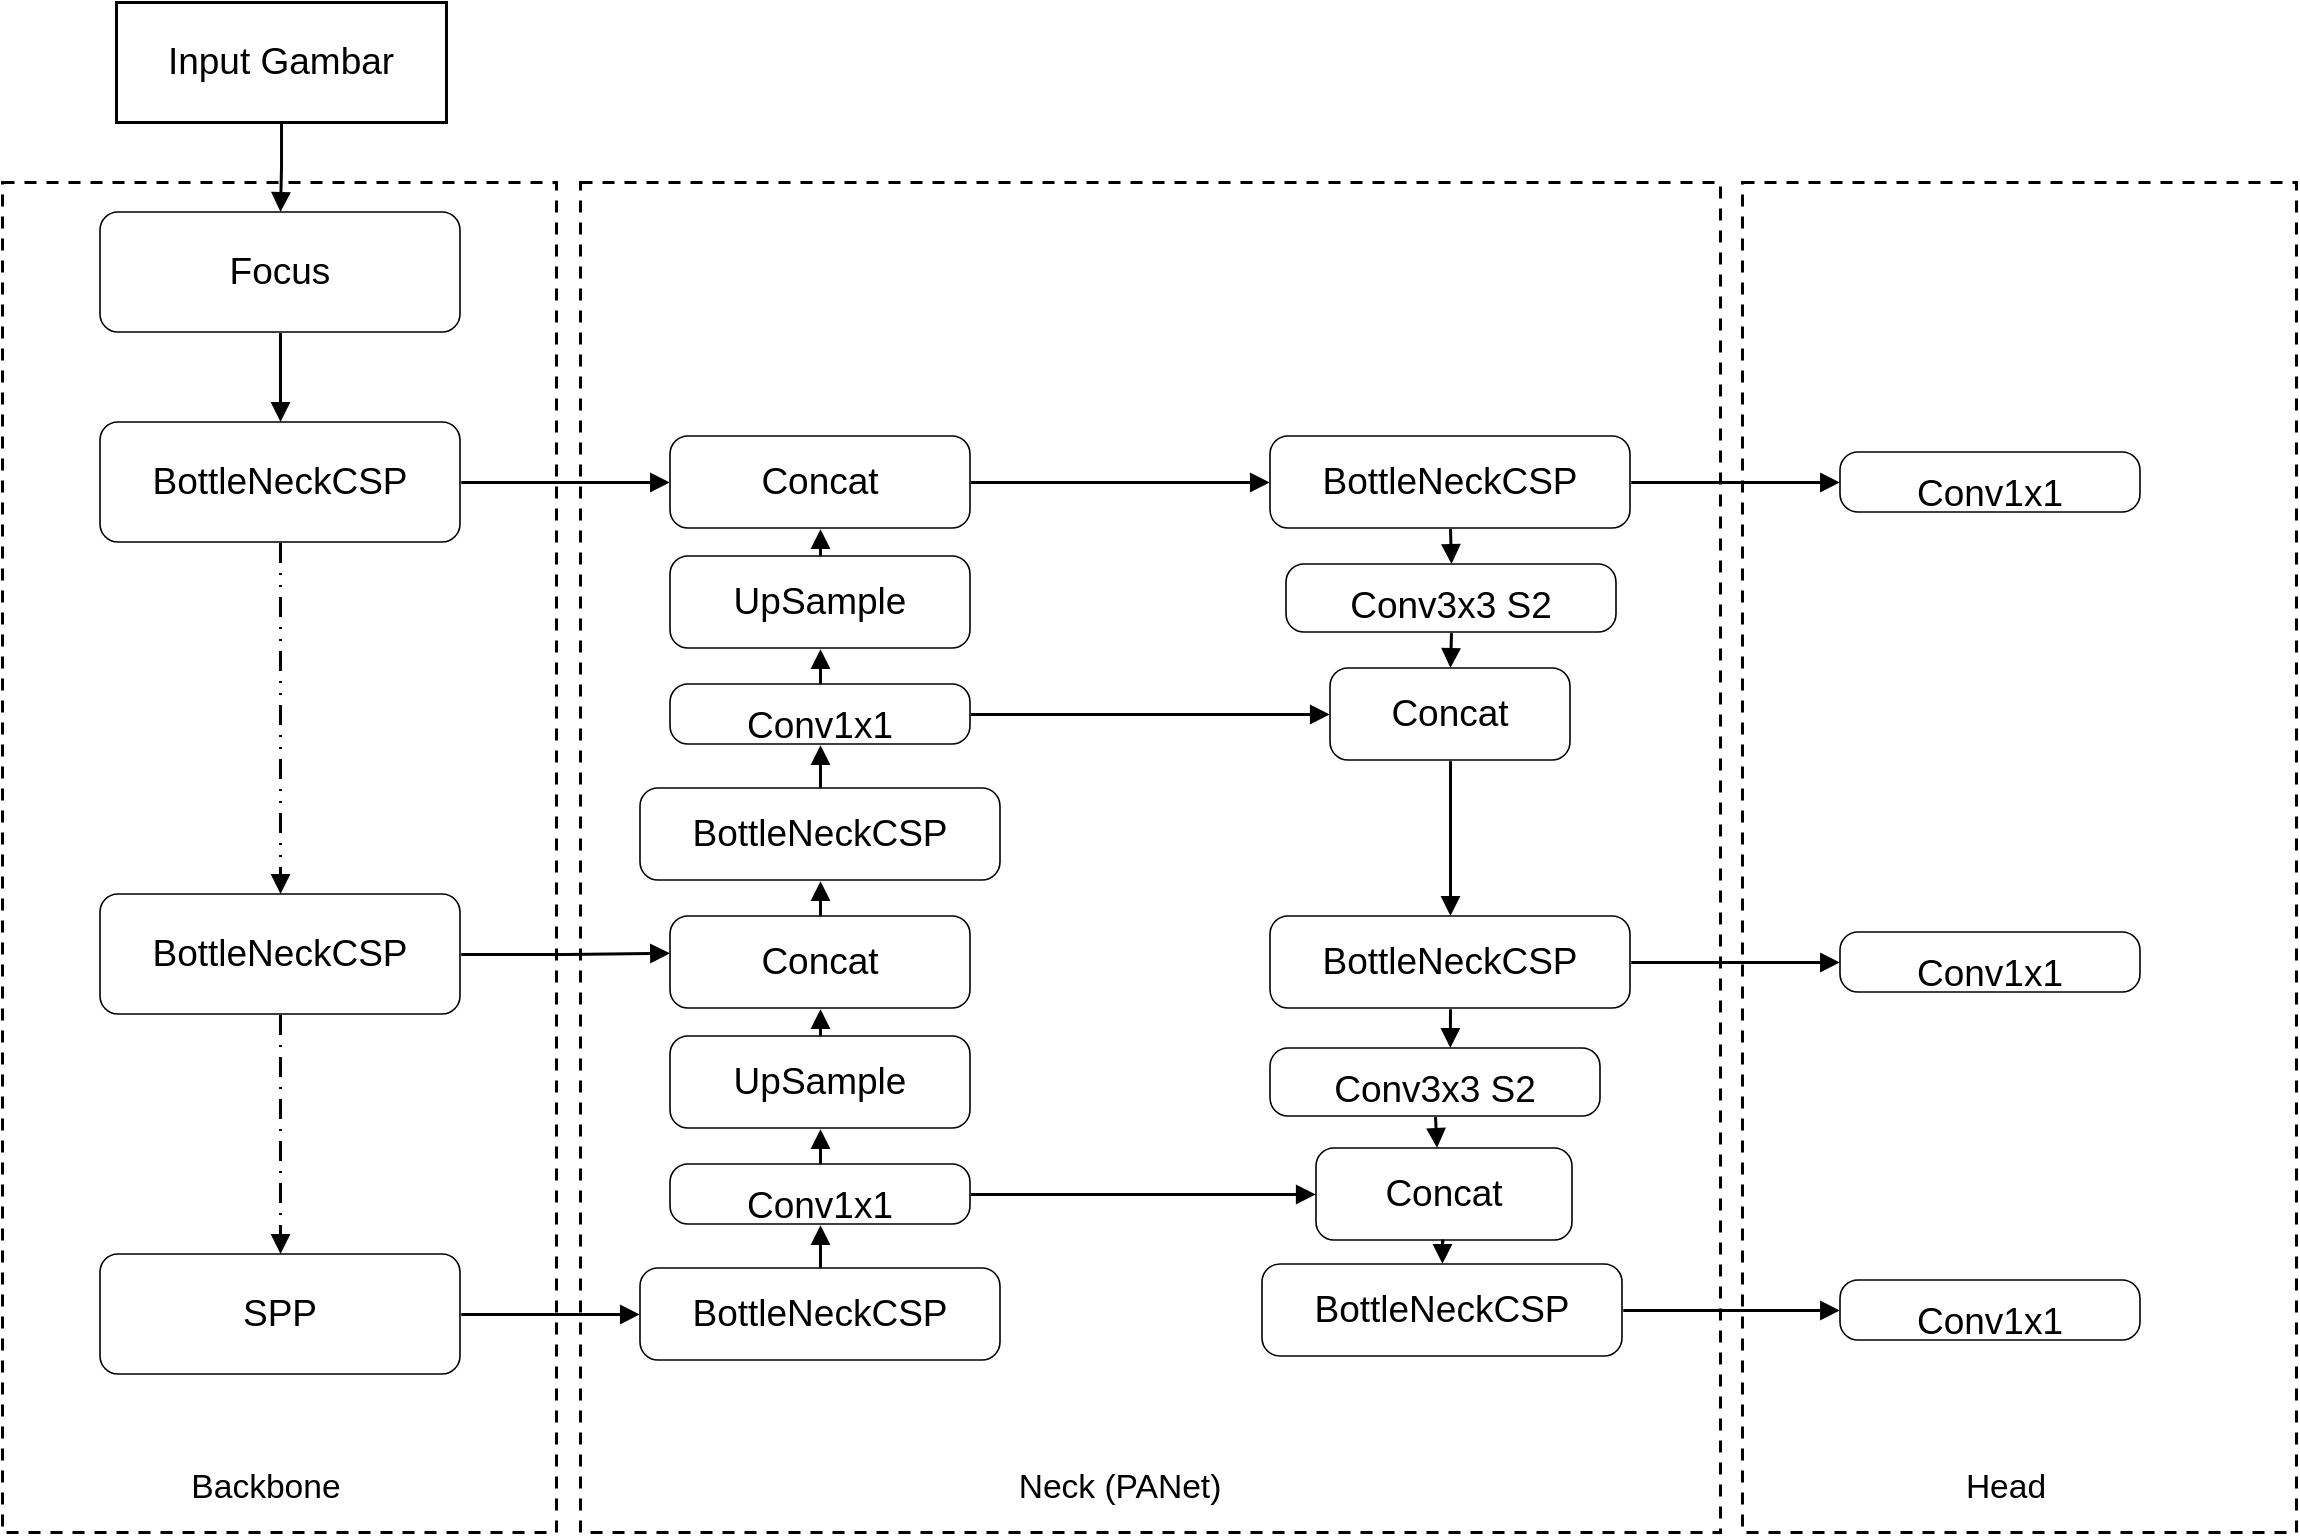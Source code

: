<mxfile version="20.0.4" type="github" pages="3">
  <diagram id="6zeqPsELgRtau0Js4Fgp" name="Page-1">
    <mxGraphModel dx="1038" dy="571" grid="1" gridSize="10" guides="1" tooltips="1" connect="1" arrows="1" fold="1" page="1" pageScale="1" pageWidth="1100" pageHeight="850" math="0" shadow="0">
      <root>
        <mxCell id="0" />
        <mxCell id="1" parent="0" />
        <UserObject label="" lucidchartObjectId="f10AVQHZ490~" id="z-P8DBxJ2yzLYH9Ekazr-1">
          <mxCell style="html=1;overflow=block;blockSpacing=1;whiteSpace=wrap;fontSize=13;spacing=3.8;strokeOpacity=100;fillOpacity=0;fillColor=#000000;dashed=1;fixDash=1;dashPattern=6 5;strokeWidth=1.5;" parent="1" vertex="1">
            <mxGeometry x="131" y="165" width="277" height="675" as="geometry" />
          </mxCell>
        </UserObject>
        <UserObject label="BottleNeckCSP" lucidchartObjectId="PzMACFnxAkal" id="z-P8DBxJ2yzLYH9Ekazr-2">
          <mxCell style="html=1;overflow=block;blockSpacing=1;whiteSpace=wrap;fontSize=18.5;fontColor=default;spacing=9;strokeOpacity=100;rounded=1;absoluteArcSize=1;arcSize=18;strokeWidth=0.8;" parent="1" vertex="1">
            <mxGeometry x="180" y="285" width="180" height="60" as="geometry" />
          </mxCell>
        </UserObject>
        <UserObject label="BottleNeckCSP" lucidchartObjectId="vCMAVAWilBPB" id="z-P8DBxJ2yzLYH9Ekazr-3">
          <mxCell style="html=1;overflow=block;blockSpacing=1;whiteSpace=wrap;fontSize=18.5;fontColor=default;spacing=9;strokeOpacity=100;rounded=1;absoluteArcSize=1;arcSize=18;strokeWidth=0.8;" parent="1" vertex="1">
            <mxGeometry x="180" y="521" width="180" height="60" as="geometry" />
          </mxCell>
        </UserObject>
        <UserObject label="SPP" lucidchartObjectId="LDMABtLDGz~b" id="z-P8DBxJ2yzLYH9Ekazr-4">
          <mxCell style="html=1;overflow=block;blockSpacing=1;whiteSpace=wrap;fontSize=18.5;fontColor=default;spacing=9;strokeOpacity=100;rounded=1;absoluteArcSize=1;arcSize=18;strokeWidth=0.8;" parent="1" vertex="1">
            <mxGeometry x="180" y="701" width="180" height="60" as="geometry" />
          </mxCell>
        </UserObject>
        <UserObject label="BottleNeckCSP" lucidchartObjectId="qFMAZNwBCuj7" id="z-P8DBxJ2yzLYH9Ekazr-5">
          <mxCell style="html=1;overflow=block;blockSpacing=1;whiteSpace=wrap;fontSize=18.5;fontColor=default;spacing=9;strokeOpacity=100;rounded=1;absoluteArcSize=1;arcSize=18;strokeWidth=0.8;" parent="1" vertex="1">
            <mxGeometry x="450" y="708" width="180" height="46" as="geometry" />
          </mxCell>
        </UserObject>
        <UserObject label="Conv1x1" lucidchartObjectId="zHMAhrEo.ZjH" id="z-P8DBxJ2yzLYH9Ekazr-6">
          <mxCell style="html=1;overflow=block;blockSpacing=1;whiteSpace=wrap;fontSize=18.5;fontColor=default;spacing=9;strokeOpacity=100;rounded=1;absoluteArcSize=1;arcSize=18;strokeWidth=0.8;" parent="1" vertex="1">
            <mxGeometry x="465" y="656" width="150" height="30" as="geometry" />
          </mxCell>
        </UserObject>
        <UserObject label="UpSample" lucidchartObjectId="4IMABP9mHb~o" id="z-P8DBxJ2yzLYH9Ekazr-7">
          <mxCell style="html=1;overflow=block;blockSpacing=1;whiteSpace=wrap;fontSize=18.5;fontColor=default;spacing=9;strokeOpacity=100;rounded=1;absoluteArcSize=1;arcSize=18;strokeWidth=0.8;" parent="1" vertex="1">
            <mxGeometry x="465" y="592" width="150" height="46" as="geometry" />
          </mxCell>
        </UserObject>
        <UserObject label="Concat" lucidchartObjectId="aJMAxtCpHuYp" id="z-P8DBxJ2yzLYH9Ekazr-8">
          <mxCell style="html=1;overflow=block;blockSpacing=1;whiteSpace=wrap;fontSize=18.5;fontColor=default;spacing=9;strokeOpacity=100;rounded=1;absoluteArcSize=1;arcSize=18;strokeWidth=0.8;" parent="1" vertex="1">
            <mxGeometry x="465" y="532" width="150" height="46" as="geometry" />
          </mxCell>
        </UserObject>
        <UserObject label="BottleNeckCSP" lucidchartObjectId="hJMAM3kYR48a" id="z-P8DBxJ2yzLYH9Ekazr-9">
          <mxCell style="html=1;overflow=block;blockSpacing=1;whiteSpace=wrap;fontSize=18.5;fontColor=default;spacing=9;strokeOpacity=100;rounded=1;absoluteArcSize=1;arcSize=18;strokeWidth=0.8;" parent="1" vertex="1">
            <mxGeometry x="450" y="468" width="180" height="46" as="geometry" />
          </mxCell>
        </UserObject>
        <UserObject label="Conv1x1" lucidchartObjectId="pJMAvcjSMbP5" id="z-P8DBxJ2yzLYH9Ekazr-10">
          <mxCell style="html=1;overflow=block;blockSpacing=1;whiteSpace=wrap;fontSize=18.5;fontColor=default;spacing=9;strokeOpacity=100;rounded=1;absoluteArcSize=1;arcSize=18;strokeWidth=0.8;" parent="1" vertex="1">
            <mxGeometry x="465" y="416" width="150" height="30" as="geometry" />
          </mxCell>
        </UserObject>
        <UserObject label="UpSample" lucidchartObjectId="yJMAsmw-qIUY" id="z-P8DBxJ2yzLYH9Ekazr-11">
          <mxCell style="html=1;overflow=block;blockSpacing=1;whiteSpace=wrap;fontSize=18.5;fontColor=default;spacing=9;strokeOpacity=100;rounded=1;absoluteArcSize=1;arcSize=18;strokeWidth=0.8;" parent="1" vertex="1">
            <mxGeometry x="465" y="352" width="150" height="46" as="geometry" />
          </mxCell>
        </UserObject>
        <UserObject label="Concat" lucidchartObjectId="AJMAFTsLLPVV" id="z-P8DBxJ2yzLYH9Ekazr-12">
          <mxCell style="html=1;overflow=block;blockSpacing=1;whiteSpace=wrap;fontSize=18.5;fontColor=default;spacing=9;strokeOpacity=100;rounded=1;absoluteArcSize=1;arcSize=18;strokeWidth=0.8;" parent="1" vertex="1">
            <mxGeometry x="465" y="292" width="150" height="46" as="geometry" />
          </mxCell>
        </UserObject>
        <UserObject label="BottleNeckCSP" lucidchartObjectId="IJMAaOqEGM9g" id="z-P8DBxJ2yzLYH9Ekazr-13">
          <mxCell style="html=1;overflow=block;blockSpacing=1;whiteSpace=wrap;fontSize=18.5;fontColor=default;spacing=9;strokeOpacity=100;rounded=1;absoluteArcSize=1;arcSize=18;strokeWidth=0.8;" parent="1" vertex="1">
            <mxGeometry x="765" y="292" width="180" height="46" as="geometry" />
          </mxCell>
        </UserObject>
        <UserObject label="Conv3x3 S2" lucidchartObjectId="MJMAyXilCc1_" id="z-P8DBxJ2yzLYH9Ekazr-14">
          <mxCell style="html=1;overflow=block;blockSpacing=1;whiteSpace=wrap;fontSize=18.5;fontColor=default;spacing=9;strokeOpacity=100;rounded=1;absoluteArcSize=1;arcSize=18;strokeWidth=0.8;" parent="1" vertex="1">
            <mxGeometry x="773" y="356" width="165" height="34" as="geometry" />
          </mxCell>
        </UserObject>
        <UserObject label="Concat" lucidchartObjectId="3JMA1VTQPBpK" id="z-P8DBxJ2yzLYH9Ekazr-15">
          <mxCell style="html=1;overflow=block;blockSpacing=1;whiteSpace=wrap;fontSize=18.5;fontColor=default;spacing=9;strokeOpacity=100;rounded=1;absoluteArcSize=1;arcSize=18;strokeWidth=0.8;" parent="1" vertex="1">
            <mxGeometry x="795" y="408" width="120" height="46" as="geometry" />
          </mxCell>
        </UserObject>
        <UserObject label="BottleNeckCSP" lucidchartObjectId=".JMAJOKf7QQV" id="z-P8DBxJ2yzLYH9Ekazr-16">
          <mxCell style="html=1;overflow=block;blockSpacing=1;whiteSpace=wrap;fontSize=18.5;fontColor=default;spacing=9;strokeOpacity=100;rounded=1;absoluteArcSize=1;arcSize=18;strokeWidth=0.8;" parent="1" vertex="1">
            <mxGeometry x="765" y="532" width="180" height="46" as="geometry" />
          </mxCell>
        </UserObject>
        <UserObject label="Conv3x3 S2" lucidchartObjectId="fKMApmfgICH3" id="z-P8DBxJ2yzLYH9Ekazr-17">
          <mxCell style="html=1;overflow=block;blockSpacing=1;whiteSpace=wrap;fontSize=18.5;fontColor=default;spacing=9;strokeOpacity=100;rounded=1;absoluteArcSize=1;arcSize=18;strokeWidth=0.8;" parent="1" vertex="1">
            <mxGeometry x="765" y="598" width="165" height="34" as="geometry" />
          </mxCell>
        </UserObject>
        <UserObject label="Concat" lucidchartObjectId="lKMAKSkx0F~3" id="z-P8DBxJ2yzLYH9Ekazr-18">
          <mxCell style="html=1;overflow=block;blockSpacing=1;whiteSpace=wrap;fontSize=18.5;fontColor=default;spacing=9;strokeOpacity=100;rounded=1;absoluteArcSize=1;arcSize=18;strokeWidth=0.8;" parent="1" vertex="1">
            <mxGeometry x="788" y="648" width="128" height="46" as="geometry" />
          </mxCell>
        </UserObject>
        <UserObject label="BottleNeckCSP" lucidchartObjectId="qKMA-ZlAR-H3" id="z-P8DBxJ2yzLYH9Ekazr-19">
          <mxCell style="html=1;overflow=block;blockSpacing=1;whiteSpace=wrap;fontSize=18.5;fontColor=default;spacing=9;strokeOpacity=100;rounded=1;absoluteArcSize=1;arcSize=18;strokeWidth=0.8;" parent="1" vertex="1">
            <mxGeometry x="761" y="706" width="180" height="46" as="geometry" />
          </mxCell>
        </UserObject>
        <UserObject label="Conv1x1" lucidchartObjectId="JKMA8LZlr9tX" id="z-P8DBxJ2yzLYH9Ekazr-20">
          <mxCell style="html=1;overflow=block;blockSpacing=1;whiteSpace=wrap;fontSize=18.5;fontColor=default;spacing=9;strokeOpacity=100;rounded=1;absoluteArcSize=1;arcSize=18;strokeWidth=0.8;" parent="1" vertex="1">
            <mxGeometry x="1050" y="300" width="150" height="30" as="geometry" />
          </mxCell>
        </UserObject>
        <UserObject label="Conv1x1" lucidchartObjectId="MKMA8FaWDwLN" id="z-P8DBxJ2yzLYH9Ekazr-21">
          <mxCell style="html=1;overflow=block;blockSpacing=1;whiteSpace=wrap;fontSize=18.5;fontColor=default;spacing=9;strokeOpacity=100;rounded=1;absoluteArcSize=1;arcSize=18;strokeWidth=0.8;" parent="1" vertex="1">
            <mxGeometry x="1050" y="540" width="150" height="30" as="geometry" />
          </mxCell>
        </UserObject>
        <UserObject label="Conv1x1" lucidchartObjectId="OKMA9B~x_f_8" id="z-P8DBxJ2yzLYH9Ekazr-22">
          <mxCell style="html=1;overflow=block;blockSpacing=1;whiteSpace=wrap;fontSize=18.5;fontColor=default;spacing=9;strokeOpacity=100;rounded=1;absoluteArcSize=1;arcSize=18;strokeWidth=0.8;" parent="1" vertex="1">
            <mxGeometry x="1050" y="714" width="150" height="30" as="geometry" />
          </mxCell>
        </UserObject>
        <UserObject label="" lucidchartObjectId="ZKMAdAU41mkY" id="z-P8DBxJ2yzLYH9Ekazr-23">
          <mxCell style="html=1;jettySize=18;whiteSpace=wrap;fontSize=13;strokeOpacity=100;dashed=1;fixDash=1;dashPattern=10 5 1 5 1 5;strokeWidth=1.5;rounded=1;arcSize=0;edgeStyle=orthogonalEdgeStyle;startArrow=none;endArrow=block;endFill=1;exitX=0.5;exitY=1.005;exitPerimeter=0;entryX=0.5;entryY=-0.005;entryPerimeter=0;" parent="1" source="z-P8DBxJ2yzLYH9Ekazr-2" target="z-P8DBxJ2yzLYH9Ekazr-3" edge="1">
            <mxGeometry width="100" height="100" relative="1" as="geometry">
              <Array as="points" />
            </mxGeometry>
          </mxCell>
        </UserObject>
        <UserObject label="" lucidchartObjectId="5KMABeR6KZDK" id="z-P8DBxJ2yzLYH9Ekazr-24">
          <mxCell style="html=1;jettySize=18;whiteSpace=wrap;fontSize=13;strokeOpacity=100;dashed=1;fixDash=1;dashPattern=10 5 1 5;strokeWidth=1.5;rounded=1;arcSize=0;edgeStyle=orthogonalEdgeStyle;startArrow=none;endArrow=block;endFill=1;exitX=0.5;exitY=1.005;exitPerimeter=0;entryX=0.5;entryY=-0.005;entryPerimeter=0;" parent="1" source="z-P8DBxJ2yzLYH9Ekazr-3" target="z-P8DBxJ2yzLYH9Ekazr-4" edge="1">
            <mxGeometry width="100" height="100" relative="1" as="geometry">
              <Array as="points" />
            </mxGeometry>
          </mxCell>
        </UserObject>
        <UserObject label="" lucidchartObjectId="lLMA4E.HB3OK" id="z-P8DBxJ2yzLYH9Ekazr-25">
          <mxCell style="html=1;jettySize=18;whiteSpace=wrap;fontSize=13;strokeOpacity=100;strokeWidth=1.5;rounded=1;arcSize=0;edgeStyle=orthogonalEdgeStyle;startArrow=none;endArrow=block;endFill=1;exitX=1.002;exitY=0.5;exitPerimeter=0;entryX=-0.002;entryY=0.5;entryPerimeter=0;" parent="1" source="z-P8DBxJ2yzLYH9Ekazr-2" target="z-P8DBxJ2yzLYH9Ekazr-12" edge="1">
            <mxGeometry width="100" height="100" relative="1" as="geometry">
              <Array as="points" />
            </mxGeometry>
          </mxCell>
        </UserObject>
        <UserObject label="" lucidchartObjectId="_OMAG1YRmSGS" id="z-P8DBxJ2yzLYH9Ekazr-26">
          <mxCell style="html=1;jettySize=18;whiteSpace=wrap;fontSize=13;strokeOpacity=100;strokeWidth=1.5;rounded=1;arcSize=0;edgeStyle=orthogonalEdgeStyle;startArrow=none;endArrow=block;endFill=1;exitX=0.5;exitY=-0.007;exitPerimeter=0;entryX=0.5;entryY=1.007;entryPerimeter=0;" parent="1" source="z-P8DBxJ2yzLYH9Ekazr-11" target="z-P8DBxJ2yzLYH9Ekazr-12" edge="1">
            <mxGeometry width="100" height="100" relative="1" as="geometry">
              <Array as="points" />
            </mxGeometry>
          </mxCell>
        </UserObject>
        <UserObject label="" lucidchartObjectId="dPMAaUlFfJzQ" id="z-P8DBxJ2yzLYH9Ekazr-27">
          <mxCell style="html=1;jettySize=18;whiteSpace=wrap;fontSize=13;strokeOpacity=100;strokeWidth=1.5;rounded=1;arcSize=0;edgeStyle=orthogonalEdgeStyle;startArrow=none;endArrow=block;endFill=1;exitX=0.5;exitY=-0.011;exitPerimeter=0;entryX=0.5;entryY=1.007;entryPerimeter=0;" parent="1" source="z-P8DBxJ2yzLYH9Ekazr-10" target="z-P8DBxJ2yzLYH9Ekazr-11" edge="1">
            <mxGeometry width="100" height="100" relative="1" as="geometry">
              <Array as="points" />
            </mxGeometry>
          </mxCell>
        </UserObject>
        <UserObject label="" lucidchartObjectId="yPMAOPP_yAlL" id="z-P8DBxJ2yzLYH9Ekazr-28">
          <mxCell style="html=1;jettySize=18;whiteSpace=wrap;fontSize=13;strokeOpacity=100;strokeWidth=1.5;rounded=1;arcSize=0;edgeStyle=orthogonalEdgeStyle;startArrow=none;endArrow=block;endFill=1;exitX=0.5;exitY=-0.007;exitPerimeter=0;entryX=0.5;entryY=1.011;entryPerimeter=0;" parent="1" source="z-P8DBxJ2yzLYH9Ekazr-9" target="z-P8DBxJ2yzLYH9Ekazr-10" edge="1">
            <mxGeometry width="100" height="100" relative="1" as="geometry">
              <Array as="points" />
            </mxGeometry>
          </mxCell>
        </UserObject>
        <UserObject label="" lucidchartObjectId="APMAJtDh_Vzx" id="z-P8DBxJ2yzLYH9Ekazr-29">
          <mxCell style="html=1;jettySize=18;whiteSpace=wrap;fontSize=13;strokeOpacity=100;strokeWidth=1.5;rounded=1;arcSize=0;edgeStyle=orthogonalEdgeStyle;startArrow=none;endArrow=block;endFill=1;exitX=0.5;exitY=-0.007;exitPerimeter=0;entryX=0.5;entryY=1.007;entryPerimeter=0;" parent="1" source="z-P8DBxJ2yzLYH9Ekazr-8" target="z-P8DBxJ2yzLYH9Ekazr-9" edge="1">
            <mxGeometry width="100" height="100" relative="1" as="geometry">
              <Array as="points" />
            </mxGeometry>
          </mxCell>
        </UserObject>
        <UserObject label="" lucidchartObjectId="CPMATKrj8ePn" id="z-P8DBxJ2yzLYH9Ekazr-30">
          <mxCell style="html=1;jettySize=18;whiteSpace=wrap;fontSize=13;strokeOpacity=100;strokeWidth=1.5;rounded=1;arcSize=0;edgeStyle=orthogonalEdgeStyle;startArrow=none;endArrow=block;endFill=1;exitX=0.5;exitY=-0.007;exitPerimeter=0;entryX=0.5;entryY=1.007;entryPerimeter=0;" parent="1" source="z-P8DBxJ2yzLYH9Ekazr-7" target="z-P8DBxJ2yzLYH9Ekazr-8" edge="1">
            <mxGeometry width="100" height="100" relative="1" as="geometry">
              <Array as="points" />
            </mxGeometry>
          </mxCell>
        </UserObject>
        <UserObject label="" lucidchartObjectId="MPMAP7WjKg3u" id="z-P8DBxJ2yzLYH9Ekazr-31">
          <mxCell style="html=1;jettySize=18;whiteSpace=wrap;fontSize=13;strokeOpacity=100;strokeWidth=1.5;rounded=1;arcSize=0;edgeStyle=orthogonalEdgeStyle;startArrow=none;endArrow=block;endFill=1;exitX=0.5;exitY=-0.011;exitPerimeter=0;entryX=0.5;entryY=1.007;entryPerimeter=0;" parent="1" source="z-P8DBxJ2yzLYH9Ekazr-6" target="z-P8DBxJ2yzLYH9Ekazr-7" edge="1">
            <mxGeometry width="100" height="100" relative="1" as="geometry">
              <Array as="points" />
            </mxGeometry>
          </mxCell>
        </UserObject>
        <UserObject label="" lucidchartObjectId="OPMAKTX1X1Xl" id="z-P8DBxJ2yzLYH9Ekazr-32">
          <mxCell style="html=1;jettySize=18;whiteSpace=wrap;fontSize=13;strokeOpacity=100;strokeWidth=1.5;rounded=1;arcSize=0;edgeStyle=orthogonalEdgeStyle;startArrow=none;endArrow=block;endFill=1;exitX=0.5;exitY=-0.007;exitPerimeter=0;entryX=0.5;entryY=1.011;entryPerimeter=0;" parent="1" source="z-P8DBxJ2yzLYH9Ekazr-5" target="z-P8DBxJ2yzLYH9Ekazr-6" edge="1">
            <mxGeometry width="100" height="100" relative="1" as="geometry">
              <Array as="points" />
            </mxGeometry>
          </mxCell>
        </UserObject>
        <UserObject label="" lucidchartObjectId="SPMA3w_0l-BV" id="z-P8DBxJ2yzLYH9Ekazr-33">
          <mxCell style="html=1;jettySize=18;whiteSpace=wrap;fontSize=13;strokeOpacity=100;strokeWidth=1.5;rounded=1;arcSize=0;edgeStyle=orthogonalEdgeStyle;startArrow=none;endArrow=block;endFill=1;exitX=1.002;exitY=0.5;exitPerimeter=0;entryX=-0.002;entryY=0.5;entryPerimeter=0;" parent="1" source="z-P8DBxJ2yzLYH9Ekazr-4" target="z-P8DBxJ2yzLYH9Ekazr-5" edge="1">
            <mxGeometry width="100" height="100" relative="1" as="geometry">
              <Array as="points" />
            </mxGeometry>
          </mxCell>
        </UserObject>
        <UserObject label="" lucidchartObjectId="7PMAHM~19NNB" id="z-P8DBxJ2yzLYH9Ekazr-34">
          <mxCell style="html=1;jettySize=18;whiteSpace=wrap;fontSize=13;strokeOpacity=100;strokeWidth=1.5;rounded=1;arcSize=0;edgeStyle=orthogonalEdgeStyle;startArrow=none;endArrow=block;endFill=1;exitX=1.002;exitY=0.5;exitPerimeter=0;entryX=-0.002;entryY=0.5;entryPerimeter=0;" parent="1" source="z-P8DBxJ2yzLYH9Ekazr-12" target="z-P8DBxJ2yzLYH9Ekazr-13" edge="1">
            <mxGeometry width="100" height="100" relative="1" as="geometry">
              <Array as="points" />
            </mxGeometry>
          </mxCell>
        </UserObject>
        <UserObject label="" lucidchartObjectId="_PMAD55ZXhEN" id="z-P8DBxJ2yzLYH9Ekazr-35">
          <mxCell style="html=1;jettySize=18;whiteSpace=wrap;fontSize=13;strokeOpacity=100;strokeWidth=1.5;rounded=1;arcSize=0;edgeStyle=orthogonalEdgeStyle;startArrow=none;endArrow=block;endFill=1;exitX=1.002;exitY=0.5;exitPerimeter=0;entryX=-0.003;entryY=0.5;entryPerimeter=0;" parent="1" source="z-P8DBxJ2yzLYH9Ekazr-10" target="z-P8DBxJ2yzLYH9Ekazr-15" edge="1">
            <mxGeometry width="100" height="100" relative="1" as="geometry">
              <Array as="points" />
            </mxGeometry>
          </mxCell>
        </UserObject>
        <UserObject label="" lucidchartObjectId="cQMAGAbL0HoD" id="z-P8DBxJ2yzLYH9Ekazr-36">
          <mxCell style="html=1;jettySize=18;whiteSpace=wrap;fontSize=13;strokeOpacity=100;strokeWidth=1.5;rounded=1;arcSize=0;edgeStyle=orthogonalEdgeStyle;startArrow=none;endArrow=block;endFill=1;exitX=1.002;exitY=0.5;exitPerimeter=0;entryX=-0.003;entryY=0.5;entryPerimeter=0;" parent="1" source="z-P8DBxJ2yzLYH9Ekazr-6" target="z-P8DBxJ2yzLYH9Ekazr-18" edge="1">
            <mxGeometry width="100" height="100" relative="1" as="geometry">
              <Array as="points" />
            </mxGeometry>
          </mxCell>
        </UserObject>
        <UserObject label="" lucidchartObjectId="gQMABIGkQdYf" id="z-P8DBxJ2yzLYH9Ekazr-37">
          <mxCell style="html=1;jettySize=18;whiteSpace=wrap;fontSize=13;strokeOpacity=100;strokeWidth=1.5;rounded=1;arcSize=0;edgeStyle=orthogonalEdgeStyle;startArrow=none;endArrow=block;endFill=1;exitX=0.5;exitY=1.007;exitPerimeter=0;entryX=0.5;entryY=-0.009;entryPerimeter=0;" parent="1" source="z-P8DBxJ2yzLYH9Ekazr-13" target="z-P8DBxJ2yzLYH9Ekazr-14" edge="1">
            <mxGeometry width="100" height="100" relative="1" as="geometry">
              <Array as="points" />
            </mxGeometry>
          </mxCell>
        </UserObject>
        <UserObject label="" lucidchartObjectId="iQMAwrCMIHRm" id="z-P8DBxJ2yzLYH9Ekazr-38">
          <mxCell style="html=1;jettySize=18;whiteSpace=wrap;fontSize=13;strokeOpacity=100;strokeWidth=1.5;rounded=1;arcSize=0;edgeStyle=orthogonalEdgeStyle;startArrow=none;endArrow=block;endFill=1;exitX=0.5;exitY=1.009;exitPerimeter=0;entryX=0.5;entryY=-0.007;entryPerimeter=0;" parent="1" source="z-P8DBxJ2yzLYH9Ekazr-14" target="z-P8DBxJ2yzLYH9Ekazr-15" edge="1">
            <mxGeometry width="100" height="100" relative="1" as="geometry">
              <Array as="points" />
            </mxGeometry>
          </mxCell>
        </UserObject>
        <UserObject label="" lucidchartObjectId="xQMA2nqf1WyF" id="z-P8DBxJ2yzLYH9Ekazr-39">
          <mxCell style="html=1;jettySize=18;whiteSpace=wrap;fontSize=13;strokeOpacity=100;strokeWidth=1.5;rounded=1;arcSize=0;edgeStyle=orthogonalEdgeStyle;startArrow=none;endArrow=block;endFill=1;exitX=0.5;exitY=1.007;exitPerimeter=0;entryX=0.5;entryY=-0.007;entryPerimeter=0;" parent="1" source="z-P8DBxJ2yzLYH9Ekazr-15" target="z-P8DBxJ2yzLYH9Ekazr-16" edge="1">
            <mxGeometry width="100" height="100" relative="1" as="geometry">
              <Array as="points" />
            </mxGeometry>
          </mxCell>
        </UserObject>
        <UserObject label="" lucidchartObjectId="zQMAlg4ceGNk" id="z-P8DBxJ2yzLYH9Ekazr-40">
          <mxCell style="html=1;jettySize=18;whiteSpace=wrap;fontSize=13;strokeOpacity=100;strokeWidth=1.5;rounded=1;arcSize=0;edgeStyle=orthogonalEdgeStyle;startArrow=none;endArrow=block;endFill=1;exitX=0.5;exitY=1.007;exitPerimeter=0;entryX=0.545;entryY=-0.01;entryPerimeter=0;" parent="1" source="z-P8DBxJ2yzLYH9Ekazr-16" target="z-P8DBxJ2yzLYH9Ekazr-17" edge="1">
            <mxGeometry width="100" height="100" relative="1" as="geometry">
              <Array as="points" />
            </mxGeometry>
          </mxCell>
        </UserObject>
        <UserObject label="" lucidchartObjectId="BQMAJTI9vOiN" id="z-P8DBxJ2yzLYH9Ekazr-41">
          <mxCell style="html=1;jettySize=18;whiteSpace=wrap;fontSize=13;strokeOpacity=100;strokeWidth=1.5;rounded=1;arcSize=0;edgeStyle=orthogonalEdgeStyle;startArrow=none;endArrow=block;endFill=1;exitX=0.5;exitY=1.009;exitPerimeter=0;entryX=0.471;entryY=-0.007;entryPerimeter=0;" parent="1" source="z-P8DBxJ2yzLYH9Ekazr-17" target="z-P8DBxJ2yzLYH9Ekazr-18" edge="1">
            <mxGeometry width="100" height="100" relative="1" as="geometry">
              <Array as="points" />
            </mxGeometry>
          </mxCell>
        </UserObject>
        <UserObject label="" lucidchartObjectId="DQMAFEe70K8q" id="z-P8DBxJ2yzLYH9Ekazr-42">
          <mxCell style="html=1;jettySize=18;whiteSpace=wrap;fontSize=13;strokeOpacity=100;strokeWidth=1.5;rounded=1;arcSize=0;edgeStyle=orthogonalEdgeStyle;startArrow=none;endArrow=block;endFill=1;exitX=0.5;exitY=1.007;exitPerimeter=0;entryX=0.5;entryY=-0.007;entryPerimeter=0;" parent="1" source="z-P8DBxJ2yzLYH9Ekazr-18" target="z-P8DBxJ2yzLYH9Ekazr-19" edge="1">
            <mxGeometry width="100" height="100" relative="1" as="geometry">
              <Array as="points" />
            </mxGeometry>
          </mxCell>
        </UserObject>
        <UserObject label="" lucidchartObjectId="HQMAKcH82U8Y" id="z-P8DBxJ2yzLYH9Ekazr-43">
          <mxCell style="html=1;jettySize=18;whiteSpace=wrap;fontSize=13;strokeOpacity=100;strokeWidth=1.5;rounded=1;arcSize=0;edgeStyle=orthogonalEdgeStyle;startArrow=none;endArrow=block;endFill=1;exitX=1.002;exitY=0.5;exitPerimeter=0;entryX=-0.002;entryY=0.5;entryPerimeter=0;" parent="1" source="z-P8DBxJ2yzLYH9Ekazr-16" target="z-P8DBxJ2yzLYH9Ekazr-21" edge="1">
            <mxGeometry width="100" height="100" relative="1" as="geometry">
              <Array as="points" />
            </mxGeometry>
          </mxCell>
        </UserObject>
        <UserObject label="" lucidchartObjectId="JQMAkr1-nvSL" id="z-P8DBxJ2yzLYH9Ekazr-44">
          <mxCell style="html=1;jettySize=18;whiteSpace=wrap;fontSize=13;strokeOpacity=100;strokeWidth=1.5;rounded=1;arcSize=0;edgeStyle=orthogonalEdgeStyle;startArrow=none;endArrow=block;endFill=1;exitX=1.002;exitY=0.5;exitPerimeter=0;entryX=-0.002;entryY=0.5;entryPerimeter=0;" parent="1" source="z-P8DBxJ2yzLYH9Ekazr-13" target="z-P8DBxJ2yzLYH9Ekazr-20" edge="1">
            <mxGeometry width="100" height="100" relative="1" as="geometry">
              <Array as="points" />
            </mxGeometry>
          </mxCell>
        </UserObject>
        <UserObject label="" lucidchartObjectId="LQMAqZGrxsi-" id="z-P8DBxJ2yzLYH9Ekazr-45">
          <mxCell style="html=1;jettySize=18;whiteSpace=wrap;fontSize=13;strokeOpacity=100;strokeWidth=1.5;rounded=1;arcSize=0;edgeStyle=orthogonalEdgeStyle;startArrow=none;endArrow=block;endFill=1;exitX=1.002;exitY=0.5;exitPerimeter=0;entryX=-0.002;entryY=0.5;entryPerimeter=0;" parent="1" source="z-P8DBxJ2yzLYH9Ekazr-19" target="z-P8DBxJ2yzLYH9Ekazr-22" edge="1">
            <mxGeometry width="100" height="100" relative="1" as="geometry">
              <Array as="points" />
            </mxGeometry>
          </mxCell>
        </UserObject>
        <UserObject label="" lucidchartObjectId="3PMA5Tu2syCi" id="z-P8DBxJ2yzLYH9Ekazr-46">
          <mxCell style="html=1;jettySize=18;whiteSpace=wrap;fontSize=13;strokeOpacity=100;strokeWidth=1.5;rounded=1;arcSize=0;edgeStyle=orthogonalEdgeStyle;startArrow=none;endArrow=block;endFill=1;exitX=1.002;exitY=0.5;exitPerimeter=0;entryX=-0.002;entryY=0.4;entryPerimeter=0;" parent="1" source="z-P8DBxJ2yzLYH9Ekazr-3" target="z-P8DBxJ2yzLYH9Ekazr-8" edge="1">
            <mxGeometry width="100" height="100" relative="1" as="geometry">
              <Array as="points" />
            </mxGeometry>
          </mxCell>
        </UserObject>
        <UserObject label="Input Gambar" lucidchartObjectId="O10AZIcXWyIW" id="z-P8DBxJ2yzLYH9Ekazr-47">
          <mxCell style="html=1;overflow=block;blockSpacing=1;whiteSpace=wrap;fontSize=18.5;fontColor=default;spacing=3.8;strokeOpacity=100;strokeWidth=1.5;" parent="1" vertex="1">
            <mxGeometry x="188" y="75" width="165" height="60" as="geometry" />
          </mxCell>
        </UserObject>
        <UserObject label="Focus" lucidchartObjectId="830AbkGfVx1Y" id="z-P8DBxJ2yzLYH9Ekazr-48">
          <mxCell style="html=1;overflow=block;blockSpacing=1;whiteSpace=wrap;fontSize=18.5;fontColor=default;spacing=9;strokeOpacity=100;rounded=1;absoluteArcSize=1;arcSize=18;strokeWidth=0.8;" parent="1" vertex="1">
            <mxGeometry x="180" y="180" width="180" height="60" as="geometry" />
          </mxCell>
        </UserObject>
        <UserObject label="" lucidchartObjectId="g40AE~PTXECR" id="z-P8DBxJ2yzLYH9Ekazr-49">
          <mxCell style="html=1;jettySize=18;whiteSpace=wrap;fontSize=13;strokeOpacity=100;strokeWidth=1.5;rounded=1;arcSize=0;edgeStyle=orthogonalEdgeStyle;startArrow=none;endArrow=block;endFill=1;exitX=0.5;exitY=1.013;exitPerimeter=0;entryX=0.5;entryY=-0.005;entryPerimeter=0;" parent="1" source="z-P8DBxJ2yzLYH9Ekazr-47" target="z-P8DBxJ2yzLYH9Ekazr-48" edge="1">
            <mxGeometry width="100" height="100" relative="1" as="geometry">
              <Array as="points" />
            </mxGeometry>
          </mxCell>
        </UserObject>
        <UserObject label="" lucidchartObjectId="h40AehkzF4Tf" id="z-P8DBxJ2yzLYH9Ekazr-50">
          <mxCell style="html=1;jettySize=18;whiteSpace=wrap;fontSize=13;strokeOpacity=100;strokeWidth=1.5;rounded=1;arcSize=0;edgeStyle=orthogonalEdgeStyle;startArrow=none;endArrow=block;endFill=1;exitX=0.5;exitY=1.005;exitPerimeter=0;entryX=0.5;entryY=-0.005;entryPerimeter=0;" parent="1" source="z-P8DBxJ2yzLYH9Ekazr-48" target="z-P8DBxJ2yzLYH9Ekazr-2" edge="1">
            <mxGeometry width="100" height="100" relative="1" as="geometry">
              <Array as="points" />
            </mxGeometry>
          </mxCell>
        </UserObject>
        <UserObject label="Backbone" lucidchartObjectId="B40AYRTvGAjp" id="z-P8DBxJ2yzLYH9Ekazr-51">
          <mxCell style="html=1;overflow=block;blockSpacing=1;whiteSpace=wrap;fontSize=16.8;fontColor=default;spacing=3.8;strokeOpacity=0;fillOpacity=0;fillColor=#ffffff;strokeWidth=1.5;" parent="1" vertex="1">
            <mxGeometry x="173" y="795" width="180" height="45" as="geometry" />
          </mxCell>
        </UserObject>
        <UserObject label="" lucidchartObjectId="K40A-Ns-LUVU" id="z-P8DBxJ2yzLYH9Ekazr-52">
          <mxCell style="html=1;overflow=block;blockSpacing=1;whiteSpace=wrap;fontSize=13;spacing=3.8;strokeOpacity=100;fillOpacity=0;fillColor=#000000;dashed=1;fixDash=1;dashPattern=6 5;strokeWidth=1.5;" parent="1" vertex="1">
            <mxGeometry x="420" y="165" width="570" height="675" as="geometry" />
          </mxCell>
        </UserObject>
        <UserObject label="Neck (PANet)" lucidchartObjectId="K40A6~VoSL-y" id="z-P8DBxJ2yzLYH9Ekazr-53">
          <mxCell style="html=1;overflow=block;blockSpacing=1;whiteSpace=wrap;fontSize=16.8;fontColor=default;spacing=3.8;strokeOpacity=0;fillOpacity=0;fillColor=#ffffff;strokeWidth=1.5;" parent="1" vertex="1">
            <mxGeometry x="505" y="795" width="370" height="45" as="geometry" />
          </mxCell>
        </UserObject>
        <UserObject label="" lucidchartObjectId="940AqgMmVa89" id="z-P8DBxJ2yzLYH9Ekazr-54">
          <mxCell style="html=1;overflow=block;blockSpacing=1;whiteSpace=wrap;fontSize=13;spacing=3.8;strokeOpacity=100;fillOpacity=0;fillColor=#000000;dashed=1;fixDash=1;dashPattern=6 5;strokeWidth=1.5;" parent="1" vertex="1">
            <mxGeometry x="1001" y="165" width="277" height="675" as="geometry" />
          </mxCell>
        </UserObject>
        <UserObject label="Head" lucidchartObjectId="940AGdep5Fgi" id="z-P8DBxJ2yzLYH9Ekazr-55">
          <mxCell style="html=1;overflow=block;blockSpacing=1;whiteSpace=wrap;fontSize=16.8;fontColor=default;spacing=3.8;strokeOpacity=0;fillOpacity=0;fillColor=#ffffff;strokeWidth=1.5;" parent="1" vertex="1">
            <mxGeometry x="1043" y="795" width="180" height="45" as="geometry" />
          </mxCell>
        </UserObject>
      </root>
    </mxGraphModel>
  </diagram>
  <diagram id="1De8TyxZbx9zvrMDJ4Jg" name="Page-2">
    <mxGraphModel dx="1744" dy="1608" grid="1" gridSize="10" guides="1" tooltips="1" connect="1" arrows="1" fold="1" page="1" pageScale="1" pageWidth="1100" pageHeight="850" math="0" shadow="0">
      <root>
        <mxCell id="0" />
        <mxCell id="1" parent="0" />
        <UserObject label="Start" lucidchartObjectId="q3lb4zfFPkHq" id="9K7zFpYnBikv2srzjPrr-1">
          <mxCell style="html=1;overflow=block;blockSpacing=1;whiteSpace=wrap;fontSize=20.2;fontFamily=Barlow;fontColor=#333333;fontStyle=1;align=center;spacing=9;strokeColor=#333333;strokeOpacity=100;fillOpacity=100;rounded=1;absoluteArcSize=1;arcSize=191;fillColor=#ffffff;strokeWidth=3;" vertex="1" parent="1">
            <mxGeometry x="1476" y="255" width="191" height="103" as="geometry" />
          </mxCell>
        </UserObject>
        <UserObject label="Input Video / Gambar" lucidchartObjectId="C3lbPV-.G97H" id="9K7zFpYnBikv2srzjPrr-2">
          <mxCell style="html=1;overflow=block;blockSpacing=1;whiteSpace=wrap;shape=parallelogram;perimeter=parallelogramPerimeter;anchorPointDirection=0;fontSize=20.2;fontFamily=Barlow;fontColor=#333333;fontStyle=1;align=center;spacing=3.8;strokeColor=#333333;strokeOpacity=100;fillOpacity=100;rounded=1;absoluteArcSize=1;arcSize=12;fillColor=#ffffff;strokeWidth=3;" vertex="1" parent="1">
            <mxGeometry x="1436" y="409" width="285" height="154" as="geometry" />
          </mxCell>
        </UserObject>
        <UserObject label="" lucidchartObjectId="y4lbLu2ZFsRk" id="9K7zFpYnBikv2srzjPrr-3">
          <mxCell style="html=1;jettySize=18;whiteSpace=wrap;fontSize=13;strokeColor=#333333;strokeOpacity=100;strokeWidth=3;rounded=1;arcSize=24;edgeStyle=orthogonalEdgeStyle;startArrow=none;endArrow=block;endFill=1;exitX=0.5;exitY=1.014;exitPerimeter=0;entryX=0.479;entryY=-0.009;entryPerimeter=0;" edge="1" parent="1" source="9K7zFpYnBikv2srzjPrr-1" target="9K7zFpYnBikv2srzjPrr-2">
            <mxGeometry width="100" height="100" relative="1" as="geometry">
              <Array as="points" />
            </mxGeometry>
          </mxCell>
        </UserObject>
        <UserObject label="Inference dengan model YOLOv5" lucidchartObjectId="I5lbwOn3TXdN" id="9K7zFpYnBikv2srzjPrr-4">
          <mxCell style="html=1;overflow=block;blockSpacing=1;whiteSpace=wrap;fontSize=20.2;fontFamily=Barlow;fontColor=#333333;fontStyle=1;align=center;spacing=9;strokeColor=#333333;strokeOpacity=100;fillOpacity=100;rounded=1;absoluteArcSize=1;arcSize=12;fillColor=#ffffff;strokeWidth=3;" vertex="1" parent="1">
            <mxGeometry x="1384" y="615" width="382" height="154" as="geometry" />
          </mxCell>
        </UserObject>
        <UserObject label="" lucidchartObjectId="l6lbKAatgEJB" id="9K7zFpYnBikv2srzjPrr-5">
          <mxCell style="html=1;jettySize=18;whiteSpace=wrap;fontSize=13;strokeColor=#333333;strokeOpacity=100;strokeWidth=3;rounded=1;arcSize=24;edgeStyle=orthogonalEdgeStyle;startArrow=none;endArrow=block;endFill=1;exitX=0.489;exitY=1.009;exitPerimeter=0;entryX=0.5;entryY=-0.009;entryPerimeter=0;" edge="1" parent="1" source="9K7zFpYnBikv2srzjPrr-2" target="9K7zFpYnBikv2srzjPrr-4">
            <mxGeometry width="100" height="100" relative="1" as="geometry">
              <Array as="points" />
            </mxGeometry>
          </mxCell>
        </UserObject>
        <UserObject label="Output Inference &#xa;(x,y,widht,heighy,class, confidence)" lucidchartObjectId="E6lbcrsgnoVX" id="9K7zFpYnBikv2srzjPrr-6">
          <mxCell style="html=1;overflow=block;blockSpacing=1;whiteSpace=wrap;shape=parallelogram;perimeter=parallelogramPerimeter;anchorPointDirection=0;fontSize=20.2;fontFamily=Barlow;fontColor=#333333;fontStyle=1;align=center;spacing=3.8;strokeColor=#333333;strokeOpacity=100;fillOpacity=100;rounded=1;absoluteArcSize=1;arcSize=12;fillColor=#ffffff;strokeWidth=3;" vertex="1" parent="1">
            <mxGeometry x="1357" y="807.72" width="433" height="204.57" as="geometry" />
          </mxCell>
        </UserObject>
        <UserObject label="" lucidchartObjectId="a7lboO8B81MU" id="9K7zFpYnBikv2srzjPrr-7">
          <mxCell style="html=1;jettySize=18;whiteSpace=wrap;fontSize=13;strokeColor=#333333;strokeOpacity=100;strokeWidth=3;rounded=1;arcSize=24;edgeStyle=orthogonalEdgeStyle;startArrow=none;endArrow=block;endFill=1;exitX=0.5;exitY=1.009;exitPerimeter=0;entryX=0.505;entryY=-0.008;entryPerimeter=0;" edge="1" parent="1" source="9K7zFpYnBikv2srzjPrr-4" target="9K7zFpYnBikv2srzjPrr-6">
            <mxGeometry width="100" height="100" relative="1" as="geometry">
              <Array as="points" />
            </mxGeometry>
          </mxCell>
        </UserObject>
        <UserObject label="Apakah dalam output&#xa;terdapat kelas &quot;no_helmet&quot; ?" lucidchartObjectId="j7lb83WY_8Ew" id="9K7zFpYnBikv2srzjPrr-8">
          <mxCell style="html=1;overflow=block;blockSpacing=1;whiteSpace=wrap;rhombus;fontSize=20.2;fontFamily=Barlow;fontColor=#333333;fontStyle=1;align=center;spacing=3.8;strokeColor=#333333;strokeOpacity=100;fillOpacity=100;rounded=1;absoluteArcSize=1;arcSize=12;fillColor=#ffffff;strokeWidth=3;" vertex="1" parent="1">
            <mxGeometry x="1395" y="1051" width="356" height="205" as="geometry" />
          </mxCell>
        </UserObject>
        <UserObject label="gambar hasil print &#xa;bounding box" lucidchartObjectId="f.lb9tp_09XQ" id="9K7zFpYnBikv2srzjPrr-9">
          <mxCell style="html=1;overflow=block;blockSpacing=1;whiteSpace=wrap;shape=parallelogram;perimeter=parallelogramPerimeter;anchorPointDirection=0;fontSize=20.2;fontFamily=Barlow;fontColor=#333333;fontStyle=1;align=center;spacing=3.8;strokeColor=#333333;strokeOpacity=100;fillOpacity=100;rounded=1;absoluteArcSize=1;arcSize=12;fillColor=#ffffff;strokeWidth=3;" vertex="1" parent="1">
            <mxGeometry x="1421" y="1347" width="305" height="180" as="geometry" />
          </mxCell>
        </UserObject>
        <UserObject label="end" lucidchartObjectId="L.lbHFj9AY2~" id="9K7zFpYnBikv2srzjPrr-10">
          <mxCell style="html=1;overflow=block;blockSpacing=1;whiteSpace=wrap;fontSize=20.2;fontFamily=Barlow;fontColor=#333333;fontStyle=1;align=center;spacing=9;strokeColor=#333333;strokeOpacity=100;fillOpacity=100;rounded=1;absoluteArcSize=1;arcSize=180;fillColor=#ffffff;strokeWidth=3;" vertex="1" parent="1">
            <mxGeometry x="1480" y="1655" width="180" height="154" as="geometry" />
          </mxCell>
        </UserObject>
        <UserObject label="Menjalankan fungsi &quot;TRIGGER_ALARM&quot;" lucidchartObjectId="TyobOX5pEpMI" id="9K7zFpYnBikv2srzjPrr-11">
          <mxCell style="html=1;overflow=block;blockSpacing=1;whiteSpace=wrap;fontSize=20.2;fontFamily=Barlow;fontColor=#333333;fontStyle=1;align=center;spacing=9;strokeColor=#333333;strokeOpacity=100;fillOpacity=100;rounded=1;absoluteArcSize=1;arcSize=12;fillColor=#ffffff;strokeWidth=3;" vertex="1" parent="1">
            <mxGeometry x="1814" y="1051" width="292" height="193" as="geometry" />
          </mxCell>
        </UserObject>
        <UserObject label="Print tulisan &quot;NO HELMET DETECTED&quot;" lucidchartObjectId="3yobdlAJm0Me" id="9K7zFpYnBikv2srzjPrr-12">
          <mxCell style="html=1;overflow=block;blockSpacing=1;whiteSpace=wrap;fontSize=20.2;fontFamily=Barlow;fontColor=#333333;fontStyle=1;align=center;spacing=9;strokeColor=#333333;strokeOpacity=100;fillOpacity=100;rounded=1;absoluteArcSize=1;arcSize=12;fillColor=#ffffff;strokeWidth=3;" vertex="1" parent="1">
            <mxGeometry x="1814" y="1290" width="292" height="279" as="geometry" />
          </mxCell>
        </UserObject>
        <UserObject label="" lucidchartObjectId="tAob.iGPZiva" id="9K7zFpYnBikv2srzjPrr-13">
          <mxCell style="html=1;jettySize=18;whiteSpace=wrap;fontSize=20.2;fontFamily=Barlow;fontColor=#333333;fontStyle=1;align=center;strokeColor=#333333;strokeOpacity=100;strokeWidth=3;rounded=1;arcSize=24;edgeStyle=orthogonalEdgeStyle;startArrow=none;endArrow=block;endFill=1;exitX=0.995;exitY=0.5;exitPerimeter=0;entryX=-0.005;entryY=0.534;entryPerimeter=0;" edge="1" parent="1" source="9K7zFpYnBikv2srzjPrr-8" target="9K7zFpYnBikv2srzjPrr-11">
            <mxGeometry width="100" height="100" relative="1" as="geometry">
              <Array as="points" />
            </mxGeometry>
          </mxCell>
        </UserObject>
        <mxCell id="9K7zFpYnBikv2srzjPrr-14" value="Yes" style="text;html=1;resizable=0;labelBackgroundColor=default;align=center;verticalAlign=middle;fontStyle=1;fontColor=#333333;fontSize=20.2;" vertex="1" parent="9K7zFpYnBikv2srzjPrr-13">
          <mxGeometry relative="1" as="geometry" />
        </mxCell>
        <UserObject label="" lucidchartObjectId="vAobUzj0_skj" id="9K7zFpYnBikv2srzjPrr-15">
          <mxCell style="html=1;jettySize=18;whiteSpace=wrap;fontSize=13;strokeColor=#333333;strokeOpacity=100;strokeWidth=3;rounded=1;arcSize=24;edgeStyle=orthogonalEdgeStyle;startArrow=none;endArrow=block;endFill=1;exitX=0.5;exitY=1.008;exitPerimeter=0;entryX=0.5;entryY=-0.005;entryPerimeter=0;" edge="1" parent="1" source="9K7zFpYnBikv2srzjPrr-11" target="9K7zFpYnBikv2srzjPrr-12">
            <mxGeometry width="100" height="100" relative="1" as="geometry">
              <Array as="points" />
            </mxGeometry>
          </mxCell>
        </UserObject>
        <UserObject label="" lucidchartObjectId="xAobCsahOi6t" id="9K7zFpYnBikv2srzjPrr-16">
          <mxCell style="html=1;jettySize=18;whiteSpace=wrap;fontSize=13;strokeColor=#333333;strokeOpacity=100;strokeWidth=3;rounded=1;arcSize=24;edgeStyle=orthogonalEdgeStyle;startArrow=none;endArrow=block;endFill=1;exitX=-0.005;exitY=0.5;exitPerimeter=0;entryX=0.932;entryY=0.464;entryPerimeter=0;" edge="1" parent="1" source="9K7zFpYnBikv2srzjPrr-12" target="9K7zFpYnBikv2srzjPrr-9">
            <mxGeometry width="100" height="100" relative="1" as="geometry">
              <Array as="points" />
            </mxGeometry>
          </mxCell>
        </UserObject>
        <UserObject label="" lucidchartObjectId="zAobnroXXZLW" id="9K7zFpYnBikv2srzjPrr-17">
          <mxCell style="html=1;jettySize=18;whiteSpace=wrap;fontSize=20.2;fontFamily=Barlow;fontColor=#333333;fontStyle=1;align=center;strokeColor=#333333;strokeOpacity=100;strokeWidth=3;rounded=1;arcSize=24;edgeStyle=orthogonalEdgeStyle;startArrow=none;endArrow=block;endFill=1;exitX=0.5;exitY=0.999;exitPerimeter=0;entryX=0.512;entryY=-0.008;entryPerimeter=0;" edge="1" parent="1" source="9K7zFpYnBikv2srzjPrr-8" target="9K7zFpYnBikv2srzjPrr-9">
            <mxGeometry width="100" height="100" relative="1" as="geometry">
              <Array as="points" />
            </mxGeometry>
          </mxCell>
        </UserObject>
        <mxCell id="9K7zFpYnBikv2srzjPrr-18" value="No" style="text;html=1;resizable=0;labelBackgroundColor=default;align=center;verticalAlign=middle;fontStyle=1;fontColor=#333333;fontSize=20.2;" vertex="1" parent="9K7zFpYnBikv2srzjPrr-17">
          <mxGeometry relative="1" as="geometry" />
        </mxCell>
        <UserObject label="" lucidchartObjectId="CAob_7thZHqd" id="9K7zFpYnBikv2srzjPrr-19">
          <mxCell style="html=1;jettySize=18;whiteSpace=wrap;fontSize=13;strokeColor=#333333;strokeOpacity=100;strokeWidth=3;rounded=1;arcSize=24;edgeStyle=orthogonalEdgeStyle;startArrow=none;endArrow=block;endFill=1;exitX=0.488;exitY=1.008;exitPerimeter=0;entryX=0.5;entryY=-0.009;entryPerimeter=0;" edge="1" parent="1" source="9K7zFpYnBikv2srzjPrr-9" target="9K7zFpYnBikv2srzjPrr-10">
            <mxGeometry width="100" height="100" relative="1" as="geometry">
              <Array as="points" />
            </mxGeometry>
          </mxCell>
        </UserObject>
        <UserObject label="" lucidchartObjectId="dusw6.vvuzEm" id="9K7zFpYnBikv2srzjPrr-20">
          <mxCell style="html=1;jettySize=18;whiteSpace=wrap;fontSize=13;strokeColor=#333333;strokeOpacity=100;strokeWidth=3;rounded=1;arcSize=24;edgeStyle=orthogonalEdgeStyle;startArrow=none;endArrow=block;endFill=1;exitX=0.5;exitY=1.008;exitPerimeter=0;entryX=0.5;entryY=0.001;entryPerimeter=0;" edge="1" parent="1" source="9K7zFpYnBikv2srzjPrr-6" target="9K7zFpYnBikv2srzjPrr-8">
            <mxGeometry width="100" height="100" relative="1" as="geometry">
              <Array as="points" />
            </mxGeometry>
          </mxCell>
        </UserObject>
      </root>
    </mxGraphModel>
  </diagram>
  <diagram id="98N4xHKx41gr5Z1a5alv" name="Page-3">
    <mxGraphModel dx="1038" dy="571" grid="1" gridSize="10" guides="1" tooltips="1" connect="1" arrows="1" fold="1" page="1" pageScale="1" pageWidth="850" pageHeight="1100" math="0" shadow="0">
      <root>
        <mxCell id="0" />
        <mxCell id="1" parent="0" />
        <UserObject label="" lucidchartObjectId="fMswEXsMpVg2" id="1dlb1dxADf3OKqrItcnL-1">
          <mxCell style="html=1;overflow=block;blockSpacing=1;whiteSpace=wrap;fontSize=13;align=center;spacing=9;strokeColor=#333333;strokeOpacity=100;fillOpacity=100;fillColor=#ffffff;strokeWidth=0.8;" vertex="1" parent="1">
            <mxGeometry x="48" y="220" width="931" height="157" as="geometry" />
          </mxCell>
        </UserObject>
        <UserObject label="" lucidchartObjectId="6KswgFvY_4Hc" id="1dlb1dxADf3OKqrItcnL-2">
          <mxCell style="html=1;overflow=block;blockSpacing=1;whiteSpace=wrap;fontSize=13;align=center;spacing=9;strokeColor=#333333;strokeOpacity=100;fillOpacity=100;fillColor=#ffffff;strokeWidth=0.8;" vertex="1" parent="1">
            <mxGeometry x="48" y="30" width="931" height="156" as="geometry" />
          </mxCell>
        </UserObject>
        <UserObject label="Akuisisi Dataset" lucidchartObjectId="hdMAcnydISB3" id="1dlb1dxADf3OKqrItcnL-3">
          <mxCell style="html=1;overflow=block;blockSpacing=1;whiteSpace=wrap;fontSize=18.5;fontFamily=Barlow;fontColor=#333333;fontStyle=1;align=center;spacing=9;strokeColor=#333333;strokeOpacity=100;fillOpacity=100;rounded=1;absoluteArcSize=1;arcSize=12;fillColor=#ffffff;strokeWidth=0.8;" vertex="1" parent="1">
            <mxGeometry x="75" y="67" width="190" height="90" as="geometry" />
          </mxCell>
        </UserObject>
        <UserObject label="Dataset Labeling" lucidchartObjectId="MdMAiq17Gtqf" id="1dlb1dxADf3OKqrItcnL-4">
          <mxCell style="html=1;overflow=block;blockSpacing=1;whiteSpace=wrap;fontSize=18.5;fontFamily=Barlow;fontColor=#333333;fontStyle=1;align=center;spacing=9;strokeColor=#333333;strokeOpacity=100;fillOpacity=100;rounded=1;absoluteArcSize=1;arcSize=12;fillColor=#ffffff;strokeWidth=0.8;" vertex="1" parent="1">
            <mxGeometry x="308" y="67" width="190" height="90" as="geometry" />
          </mxCell>
        </UserObject>
        <UserObject label="Dataset Preprocessing" lucidchartObjectId="XdMA5FNuaYNL" id="1dlb1dxADf3OKqrItcnL-5">
          <mxCell style="html=1;overflow=block;blockSpacing=1;whiteSpace=wrap;fontSize=18.5;fontFamily=Barlow;fontColor=#333333;fontStyle=1;align=center;spacing=9;strokeColor=#333333;strokeOpacity=100;fillOpacity=100;rounded=1;absoluteArcSize=1;arcSize=12;fillColor=#ffffff;strokeWidth=0.8;" vertex="1" parent="1">
            <mxGeometry x="540" y="67" width="190" height="90" as="geometry" />
          </mxCell>
        </UserObject>
        <UserObject label="Train Menggunakan YOLOv5" lucidchartObjectId="ieMA2pMKrgIp" id="1dlb1dxADf3OKqrItcnL-6">
          <mxCell style="html=1;overflow=block;blockSpacing=1;whiteSpace=wrap;fontSize=18.5;fontFamily=Barlow;fontColor=#333333;fontStyle=1;align=center;spacing=9;strokeColor=#333333;strokeOpacity=100;fillOpacity=100;rounded=1;absoluteArcSize=1;arcSize=12;fillColor=#ffffff;strokeWidth=0.8;" vertex="1" parent="1">
            <mxGeometry x="765" y="67" width="190" height="90" as="geometry" />
          </mxCell>
        </UserObject>
        <UserObject label="Bobot hasil Train YOLOv5" lucidchartObjectId="JeMAq67XeWkq" id="1dlb1dxADf3OKqrItcnL-7">
          <mxCell style="html=1;overflow=block;blockSpacing=1;whiteSpace=wrap;fontSize=18.5;fontFamily=Barlow;fontColor=#333333;fontStyle=1;align=center;spacing=9;strokeColor=#333333;strokeOpacity=100;fillOpacity=100;rounded=1;absoluteArcSize=1;arcSize=12;fillColor=#ffffff;strokeWidth=0.8;" vertex="1" parent="1">
            <mxGeometry x="300" y="242" width="190" height="90" as="geometry" />
          </mxCell>
        </UserObject>
        <UserObject label="Pengembangan Sistem Deteksi" lucidchartObjectId="NjMAyn3S-ozG" id="1dlb1dxADf3OKqrItcnL-8">
          <mxCell style="html=1;overflow=block;blockSpacing=1;whiteSpace=wrap;fontSize=18.5;fontFamily=Barlow;fontColor=#333333;fontStyle=1;align=center;spacing=9;strokeColor=#333333;strokeOpacity=100;fillOpacity=100;rounded=1;absoluteArcSize=1;arcSize=12;fillColor=#ffffff;strokeWidth=0.8;" vertex="1" parent="1">
            <mxGeometry x="60" y="242" width="190" height="90" as="geometry" />
          </mxCell>
        </UserObject>
        <UserObject label="" lucidchartObjectId="LkMARXIdZzoS" id="1dlb1dxADf3OKqrItcnL-9">
          <mxCell style="html=1;jettySize=18;whiteSpace=wrap;fontSize=13;strokeColor=#333333;strokeOpacity=100;strokeWidth=0.8;rounded=1;arcSize=24;edgeStyle=orthogonalEdgeStyle;startArrow=none;endArrow=block;endFill=1;exitX=1.002;exitY=0.5;exitPerimeter=0;entryX=-0.002;entryY=0.5;entryPerimeter=0;" edge="1" parent="1" source="1dlb1dxADf3OKqrItcnL-3" target="1dlb1dxADf3OKqrItcnL-4">
            <mxGeometry width="100" height="100" relative="1" as="geometry">
              <Array as="points" />
            </mxGeometry>
          </mxCell>
        </UserObject>
        <UserObject label="" lucidchartObjectId="NkMAOpQVbIlo" id="1dlb1dxADf3OKqrItcnL-10">
          <mxCell style="html=1;jettySize=18;whiteSpace=wrap;fontSize=13;strokeColor=#333333;strokeOpacity=100;strokeWidth=0.8;rounded=1;arcSize=24;edgeStyle=orthogonalEdgeStyle;startArrow=none;endArrow=block;endFill=1;exitX=1.002;exitY=0.5;exitPerimeter=0;entryX=-0.002;entryY=0.5;entryPerimeter=0;" edge="1" parent="1" source="1dlb1dxADf3OKqrItcnL-4" target="1dlb1dxADf3OKqrItcnL-5">
            <mxGeometry width="100" height="100" relative="1" as="geometry">
              <Array as="points" />
            </mxGeometry>
          </mxCell>
        </UserObject>
        <UserObject label="" lucidchartObjectId="PkMAB8TOvFYB" id="1dlb1dxADf3OKqrItcnL-11">
          <mxCell style="html=1;jettySize=18;whiteSpace=wrap;fontSize=13;strokeColor=#333333;strokeOpacity=100;strokeWidth=0.8;rounded=1;arcSize=24;edgeStyle=orthogonalEdgeStyle;startArrow=none;endArrow=block;endFill=1;exitX=1.002;exitY=0.5;exitPerimeter=0;entryX=-0.002;entryY=0.5;entryPerimeter=0;" edge="1" parent="1" source="1dlb1dxADf3OKqrItcnL-5" target="1dlb1dxADf3OKqrItcnL-6">
            <mxGeometry width="100" height="100" relative="1" as="geometry">
              <Array as="points" />
            </mxGeometry>
          </mxCell>
        </UserObject>
        <UserObject label="" lucidchartObjectId="4kMAoSfOAVWn" id="1dlb1dxADf3OKqrItcnL-12">
          <mxCell style="html=1;jettySize=18;whiteSpace=wrap;fontSize=13;strokeColor=#333333;strokeOpacity=100;dashed=1;fixDash=1;dashPattern=10 5 1 5;strokeWidth=0.8;rounded=1;arcSize=24;edgeStyle=orthogonalEdgeStyle;startArrow=none;endArrow=block;endFill=0;endSize=12;exitX=0.5;exitY=1.004;exitPerimeter=0;entryX=0.5;entryY=-0.004;entryPerimeter=0;" edge="1" parent="1" source="1dlb1dxADf3OKqrItcnL-6" target="1dlb1dxADf3OKqrItcnL-7">
            <mxGeometry width="100" height="100" relative="1" as="geometry">
              <Array as="points" />
            </mxGeometry>
          </mxCell>
        </UserObject>
        <mxCell id="1dlb1dxADf3OKqrItcnL-13" value="Hasil Train (weight)" style="text;html=1;resizable=0;labelBackgroundColor=default;align=center;verticalAlign=middle;fontStyle=1;fontColor=#333333;fontSize=18.5;" vertex="1" parent="1dlb1dxADf3OKqrItcnL-12">
          <mxGeometry x="-0.222" relative="1" as="geometry" />
        </mxCell>
        <UserObject label="" lucidchartObjectId="flMAxDLLvamU" id="1dlb1dxADf3OKqrItcnL-14">
          <mxCell style="html=1;jettySize=18;whiteSpace=wrap;fontSize=13;strokeColor=#333333;strokeOpacity=100;strokeWidth=0.8;rounded=1;arcSize=24;edgeStyle=orthogonalEdgeStyle;startArrow=none;endArrow=block;endFill=1;exitX=1.002;exitY=0.5;exitPerimeter=0;entryX=-0.002;entryY=0.5;entryPerimeter=0;" edge="1" parent="1" source="1dlb1dxADf3OKqrItcnL-8" target="1dlb1dxADf3OKqrItcnL-7">
            <mxGeometry width="100" height="100" relative="1" as="geometry">
              <Array as="points" />
            </mxGeometry>
          </mxCell>
        </UserObject>
        <UserObject label="Implementasi" lucidchartObjectId="slMAQqRt2KGd" id="1dlb1dxADf3OKqrItcnL-15">
          <mxCell style="html=1;overflow=block;blockSpacing=1;whiteSpace=wrap;fontSize=18.5;fontFamily=Barlow;fontColor=#333333;fontStyle=1;align=center;spacing=9;strokeColor=#333333;strokeOpacity=100;fillOpacity=100;rounded=1;absoluteArcSize=1;arcSize=12;fillColor=#ffffff;strokeWidth=0.8;" vertex="1" parent="1">
            <mxGeometry x="540" y="242" width="190" height="90" as="geometry" />
          </mxCell>
        </UserObject>
        <UserObject label="Evaluasi" lucidchartObjectId="TlMABb_XdOdN" id="1dlb1dxADf3OKqrItcnL-16">
          <mxCell style="html=1;overflow=block;blockSpacing=1;whiteSpace=wrap;fontSize=18.5;fontFamily=Barlow;fontColor=#333333;fontStyle=1;align=center;spacing=9;strokeColor=#333333;strokeOpacity=100;fillOpacity=100;rounded=1;absoluteArcSize=1;arcSize=12;fillColor=#ffffff;strokeWidth=0.8;" vertex="1" parent="1">
            <mxGeometry x="765" y="242" width="190" height="90" as="geometry" />
          </mxCell>
        </UserObject>
        <UserObject label="" lucidchartObjectId="XlMA34HXI--E" id="1dlb1dxADf3OKqrItcnL-17">
          <mxCell style="html=1;jettySize=18;whiteSpace=wrap;fontSize=13;strokeColor=#333333;strokeOpacity=100;strokeWidth=0.8;rounded=1;arcSize=24;edgeStyle=orthogonalEdgeStyle;startArrow=none;endArrow=block;endFill=1;exitX=1.002;exitY=0.5;exitPerimeter=0;entryX=-0.002;entryY=0.5;entryPerimeter=0;" edge="1" parent="1" source="1dlb1dxADf3OKqrItcnL-7" target="1dlb1dxADf3OKqrItcnL-15">
            <mxGeometry width="100" height="100" relative="1" as="geometry">
              <Array as="points" />
            </mxGeometry>
          </mxCell>
        </UserObject>
        <UserObject label="" lucidchartObjectId="ZlMAM_LPY9zw" id="1dlb1dxADf3OKqrItcnL-18">
          <mxCell style="html=1;jettySize=18;whiteSpace=wrap;fontSize=13;strokeColor=#333333;strokeOpacity=100;strokeWidth=0.8;rounded=1;arcSize=24;edgeStyle=orthogonalEdgeStyle;startArrow=none;endArrow=block;endFill=1;exitX=1.002;exitY=0.5;exitPerimeter=0;entryX=-0.002;entryY=0.5;entryPerimeter=0;" edge="1" parent="1" source="1dlb1dxADf3OKqrItcnL-15" target="1dlb1dxADf3OKqrItcnL-16">
            <mxGeometry width="100" height="100" relative="1" as="geometry">
              <Array as="points" />
            </mxGeometry>
          </mxCell>
        </UserObject>
        <UserObject label="Pengembangan Model" lucidchartObjectId="MQswjs4QF8GQ" id="1dlb1dxADf3OKqrItcnL-19">
          <mxCell style="html=1;overflow=block;blockSpacing=1;whiteSpace=wrap;fontSize=16.8;fontFamily=Barlow;fontColor=#333333;fontStyle=1;align=center;spacing=3.8;strokeOpacity=0;fillOpacity=0;rounded=1;absoluteArcSize=1;arcSize=12;fillColor=#ffffff;strokeWidth=0.8;" vertex="1" parent="1">
            <mxGeometry x="428" y="19" width="180" height="52" as="geometry" />
          </mxCell>
        </UserObject>
        <UserObject label="Pengembangan Sistem Deteksi" lucidchartObjectId="eRswt~R.PubB" id="1dlb1dxADf3OKqrItcnL-20">
          <mxCell style="html=1;overflow=block;blockSpacing=1;whiteSpace=wrap;fontSize=16.8;fontFamily=Barlow;fontColor=#333333;fontStyle=1;align=center;spacing=3.8;strokeOpacity=0;fillOpacity=0;rounded=1;absoluteArcSize=1;arcSize=12;fillColor=#ffffff;strokeWidth=0.8;" vertex="1" parent="1">
            <mxGeometry x="380" y="325" width="273" height="52" as="geometry" />
          </mxCell>
        </UserObject>
      </root>
    </mxGraphModel>
  </diagram>
</mxfile>
